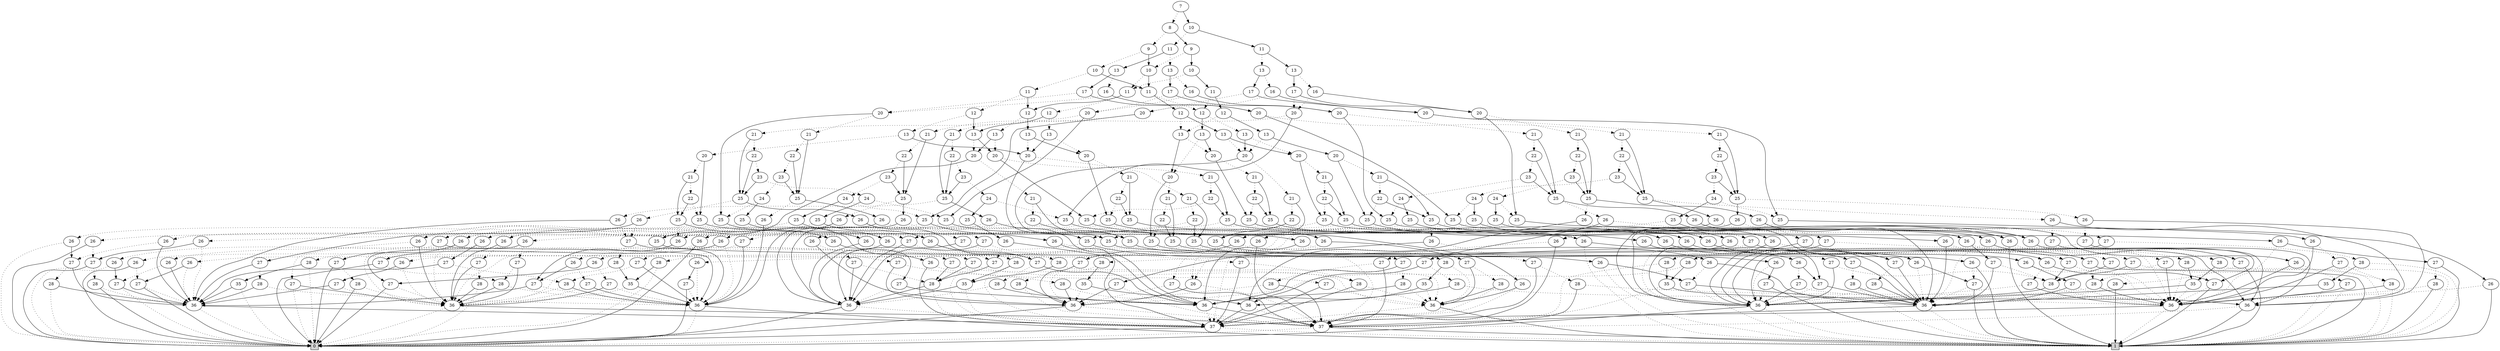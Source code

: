 digraph G {
0 [shape=box, label="0", style=filled, shape=box, height=0.3, width=0.3];
1 [shape=box, label="1", style=filled, shape=box, height=0.3, width=0.3];
27376 [label="7"];
27376 -> 27288 [style=dotted];
27376 -> 27375 [style=filled];
27288 [label="8"];
27288 -> 27277 [style=dotted];
27288 -> 27287 [style=filled];
27277 [label="9"];
27277 -> 27272 [style=dotted];
27277 -> 27276 [style=filled];
27272 [label="10"];
27272 -> 27244 [style=dotted];
27272 -> 27271 [style=filled];
27244 [label="11"];
27244 -> 27235 [style=dotted];
27244 -> 27243 [style=filled];
27235 [label="12"];
27235 -> 27223 [style=dotted];
27235 -> 27234 [style=filled];
27223 [label="13"];
27223 -> 27217 [style=dotted];
27223 -> 27222 [style=filled];
27217 [label="20"];
27217 -> 27216 [style=dotted];
27217 -> 27213 [style=filled];
27216 [label="21"];
27216 -> 27215 [style=dotted];
27216 -> 27214 [style=filled];
27215 [label="22"];
27215 -> 27213 [style=dotted];
27215 -> 27214 [style=filled];
27213 [label="25"];
27213 -> 14768 [style=dotted];
27213 -> 16321 [style=filled];
14768 [label="26"];
14768 -> 14767 [style=dotted];
14768 -> 7104 [style=filled];
14767 [label="27"];
14767 -> 14693 [style=dotted];
14767 -> 7104 [style=filled];
14693 [label="28"];
14693 -> 0 [style=dotted];
14693 -> 7104 [style=filled];
7104 [label="36"];
7104 -> 0 [style=dotted];
7104 -> 77 [style=filled];
77 [label="37"];
77 -> 1 [style=dotted];
77 -> 0 [style=filled];
16321 [label="26"];
16321 -> 16320 [style=dotted];
16321 -> 8288 [style=filled];
16320 [label="27"];
16320 -> 16319 [style=dotted];
16320 -> 8288 [style=filled];
16319 [label="28"];
16319 -> 8279 [style=dotted];
16319 -> 8288 [style=filled];
8279 [label="36"];
8279 -> 77 [style=dotted];
8279 -> 1 [style=filled];
8288 [label="36"];
8288 -> 77 [style=dotted];
8288 -> 76 [style=filled];
76 [label="37"];
76 -> 0 [style=dotted];
76 -> 1 [style=filled];
27214 [label="25"];
27214 -> 23162 [style=dotted];
27214 -> 24140 [style=filled];
23162 [label="26"];
23162 -> 14820 [style=dotted];
23162 -> 18264 [style=filled];
14820 [label="27"];
14820 -> 14819 [style=dotted];
14820 -> 74 [style=filled];
14819 [label="28"];
14819 -> 1317 [style=dotted];
14819 -> 74 [style=filled];
1317 [label="36"];
1317 -> 0 [style=dotted];
1317 -> 76 [style=filled];
74 [label="36"];
74 -> 0 [style=dotted];
74 -> 1 [style=filled];
18264 [label="27"];
18264 -> 74 [style=dotted];
18264 -> 7104 [style=filled];
24140 [label="26"];
24140 -> 24138 [style=dotted];
24140 -> 24139 [style=filled];
24138 [label="27"];
24138 -> 14730 [style=dotted];
24138 -> 1256 [style=filled];
14730 [label="28"];
14730 -> 77 [style=dotted];
14730 -> 1256 [style=filled];
1256 [label="36"];
1256 -> 77 [style=dotted];
1256 -> 0 [style=filled];
24139 [label="27"];
24139 -> 1256 [style=dotted];
24139 -> 8288 [style=filled];
27222 [label="20"];
27222 -> 27221 [style=dotted];
27222 -> 27218 [style=filled];
27221 [label="21"];
27221 -> 27220 [style=dotted];
27221 -> 27219 [style=filled];
27220 [label="22"];
27220 -> 27218 [style=dotted];
27220 -> 27219 [style=filled];
27218 [label="25"];
27218 -> 14790 [style=dotted];
27218 -> 15421 [style=filled];
14790 [label="26"];
14790 -> 14789 [style=dotted];
14790 -> 7104 [style=filled];
14789 [label="27"];
14789 -> 0 [style=dotted];
14789 -> 7104 [style=filled];
15421 [label="26"];
15421 -> 15420 [style=dotted];
15421 -> 7324 [style=filled];
15420 [label="27"];
15420 -> 1 [style=dotted];
15420 -> 7324 [style=filled];
7324 [label="36"];
7324 -> 1 [style=dotted];
7324 -> 76 [style=filled];
27219 [label="25"];
27219 -> 23169 [style=dotted];
27219 -> 23398 [style=filled];
23169 [label="26"];
23169 -> 14805 [style=dotted];
23169 -> 18264 [style=filled];
14805 [label="27"];
14805 -> 1317 [style=dotted];
14805 -> 74 [style=filled];
23398 [label="26"];
23398 -> 15436 [style=dotted];
23398 -> 18803 [style=filled];
15436 [label="27"];
15436 -> 1340 [style=dotted];
15436 -> 75 [style=filled];
1340 [label="36"];
1340 -> 1 [style=dotted];
1340 -> 77 [style=filled];
75 [label="36"];
75 -> 1 [style=dotted];
75 -> 0 [style=filled];
18803 [label="27"];
18803 -> 75 [style=dotted];
18803 -> 7324 [style=filled];
27234 [label="13"];
27234 -> 27228 [style=dotted];
27234 -> 27233 [style=filled];
27228 [label="20"];
27228 -> 27227 [style=dotted];
27228 -> 27224 [style=filled];
27227 [label="21"];
27227 -> 27226 [style=dotted];
27227 -> 27225 [style=filled];
27226 [label="22"];
27226 -> 27224 [style=dotted];
27226 -> 27225 [style=filled];
27224 [label="25"];
27224 -> 14848 [style=dotted];
27224 -> 15479 [style=filled];
14848 [label="26"];
14848 -> 0 [style=dotted];
14848 -> 14789 [style=filled];
15479 [label="26"];
15479 -> 1 [style=dotted];
15479 -> 15420 [style=filled];
27225 [label="25"];
27225 -> 23195 [style=dotted];
27225 -> 23424 [style=filled];
23195 [label="26"];
23195 -> 1317 [style=dotted];
23195 -> 23194 [style=filled];
23194 [label="27"];
23194 -> 1317 [style=dotted];
23194 -> 7104 [style=filled];
23424 [label="26"];
23424 -> 1340 [style=dotted];
23424 -> 23423 [style=filled];
23423 [label="27"];
23423 -> 1340 [style=dotted];
23423 -> 7324 [style=filled];
27233 [label="20"];
27233 -> 27232 [style=dotted];
27233 -> 27229 [style=filled];
27232 [label="21"];
27232 -> 27231 [style=dotted];
27232 -> 27230 [style=filled];
27231 [label="22"];
27231 -> 27229 [style=dotted];
27231 -> 27230 [style=filled];
27229 [label="25"];
27229 -> 14836 [style=dotted];
27229 -> 15467 [style=filled];
14836 [label="26"];
14836 -> 0 [style=dotted];
14836 -> 14767 [style=filled];
15467 [label="26"];
15467 -> 1 [style=dotted];
15467 -> 15398 [style=filled];
15398 [label="27"];
15398 -> 14703 [style=dotted];
15398 -> 7324 [style=filled];
14703 [label="28"];
14703 -> 1 [style=dotted];
14703 -> 7324 [style=filled];
27230 [label="25"];
27230 -> 23186 [style=dotted];
27230 -> 23415 [style=filled];
23186 [label="26"];
23186 -> 1317 [style=dotted];
23186 -> 23185 [style=filled];
23185 [label="27"];
23185 -> 14819 [style=dotted];
23185 -> 7104 [style=filled];
23415 [label="26"];
23415 -> 1340 [style=dotted];
23415 -> 23414 [style=filled];
23414 [label="27"];
23414 -> 15450 [style=dotted];
23414 -> 7324 [style=filled];
15450 [label="28"];
15450 -> 1340 [style=dotted];
15450 -> 75 [style=filled];
27243 [label="12"];
27243 -> 27236 [style=dotted];
27243 -> 27242 [style=filled];
27236 [label="13"];
27236 -> 27233 [style=dotted];
27236 -> 27228 [style=filled];
27242 [label="13"];
27242 -> 27222 [style=dotted];
27242 -> 27241 [style=filled];
27241 [label="20"];
27241 -> 27240 [style=dotted];
27241 -> 27237 [style=filled];
27240 [label="21"];
27240 -> 27239 [style=dotted];
27240 -> 27238 [style=filled];
27239 [label="22"];
27239 -> 27237 [style=dotted];
27239 -> 27238 [style=filled];
27237 [label="25"];
27237 -> 14768 [style=dotted];
27237 -> 15399 [style=filled];
15399 [label="26"];
15399 -> 15398 [style=dotted];
15399 -> 7324 [style=filled];
27238 [label="25"];
27238 -> 23162 [style=dotted];
27238 -> 23391 [style=filled];
23391 [label="26"];
23391 -> 15451 [style=dotted];
23391 -> 18803 [style=filled];
15451 [label="27"];
15451 -> 15450 [style=dotted];
15451 -> 75 [style=filled];
27271 [label="11"];
27271 -> 27267 [style=dotted];
27271 -> 27270 [style=filled];
27267 [label="12"];
27267 -> 27255 [style=dotted];
27267 -> 27266 [style=filled];
27255 [label="13"];
27255 -> 27249 [style=dotted];
27255 -> 27254 [style=filled];
27249 [label="20"];
27249 -> 27248 [style=dotted];
27249 -> 27245 [style=filled];
27248 [label="21"];
27248 -> 27247 [style=dotted];
27248 -> 27246 [style=filled];
27247 [label="22"];
27247 -> 27245 [style=dotted];
27247 -> 27246 [style=filled];
27245 [label="25"];
27245 -> 14782 [style=dotted];
27245 -> 15413 [style=filled];
14782 [label="26"];
14782 -> 14781 [style=dotted];
14782 -> 0 [style=filled];
14781 [label="27"];
14781 -> 14780 [style=dotted];
14781 -> 0 [style=filled];
14780 [label="28"];
14780 -> 7104 [style=dotted];
14780 -> 0 [style=filled];
15413 [label="26"];
15413 -> 15412 [style=dotted];
15413 -> 1 [style=filled];
15412 [label="27"];
15412 -> 15411 [style=dotted];
15412 -> 1 [style=filled];
15411 [label="28"];
15411 -> 7324 [style=dotted];
15411 -> 1 [style=filled];
27246 [label="25"];
27246 -> 18500 [style=dotted];
27246 -> 19039 [style=filled];
18500 [label="26"];
18500 -> 18244 [style=dotted];
18500 -> 13475 [style=filled];
18244 [label="27"];
18244 -> 18243 [style=dotted];
18244 -> 1317 [style=filled];
18243 [label="28"];
18243 -> 74 [style=dotted];
18243 -> 1317 [style=filled];
13475 [label="27"];
13475 -> 1317 [style=dotted];
13475 -> 0 [style=filled];
19039 [label="26"];
19039 -> 18783 [style=dotted];
19039 -> 13056 [style=filled];
18783 [label="27"];
18783 -> 18782 [style=dotted];
18783 -> 1340 [style=filled];
18782 [label="28"];
18782 -> 75 [style=dotted];
18782 -> 1340 [style=filled];
13056 [label="27"];
13056 -> 1340 [style=dotted];
13056 -> 1 [style=filled];
27254 [label="20"];
27254 -> 27253 [style=dotted];
27254 -> 27250 [style=filled];
27253 [label="21"];
27253 -> 27252 [style=dotted];
27253 -> 27251 [style=filled];
27252 [label="22"];
27252 -> 27250 [style=dotted];
27252 -> 27251 [style=filled];
27250 [label="25"];
27250 -> 14797 [style=dotted];
27250 -> 15428 [style=filled];
14797 [label="26"];
14797 -> 14796 [style=dotted];
14797 -> 0 [style=filled];
14796 [label="27"];
14796 -> 7104 [style=dotted];
14796 -> 0 [style=filled];
15428 [label="26"];
15428 -> 15427 [style=dotted];
15428 -> 1 [style=filled];
15427 [label="27"];
15427 -> 7324 [style=dotted];
15427 -> 1 [style=filled];
27251 [label="25"];
27251 -> 18492 [style=dotted];
27251 -> 19031 [style=filled];
18492 [label="26"];
18492 -> 18254 [style=dotted];
18492 -> 13475 [style=filled];
18254 [label="27"];
18254 -> 74 [style=dotted];
18254 -> 1317 [style=filled];
19031 [label="26"];
19031 -> 18793 [style=dotted];
19031 -> 13056 [style=filled];
18793 [label="27"];
18793 -> 75 [style=dotted];
18793 -> 1340 [style=filled];
27266 [label="13"];
27266 -> 27260 [style=dotted];
27266 -> 27265 [style=filled];
27260 [label="20"];
27260 -> 27259 [style=dotted];
27260 -> 27256 [style=filled];
27259 [label="21"];
27259 -> 27258 [style=dotted];
27259 -> 27257 [style=filled];
27258 [label="22"];
27258 -> 27256 [style=dotted];
27258 -> 27257 [style=filled];
27256 [label="25"];
27256 -> 14812 [style=dotted];
27256 -> 15443 [style=filled];
14812 [label="26"];
14812 -> 7104 [style=dotted];
14812 -> 14796 [style=filled];
15443 [label="26"];
15443 -> 7324 [style=dotted];
15443 -> 15427 [style=filled];
27257 [label="25"];
27257 -> 18458 [style=dotted];
27257 -> 18997 [style=filled];
18458 [label="26"];
18458 -> 74 [style=dotted];
18458 -> 18457 [style=filled];
18457 [label="27"];
18457 -> 74 [style=dotted];
18457 -> 0 [style=filled];
18997 [label="26"];
18997 -> 75 [style=dotted];
18997 -> 18996 [style=filled];
18996 [label="27"];
18996 -> 75 [style=dotted];
18996 -> 1 [style=filled];
27265 [label="20"];
27265 -> 27264 [style=dotted];
27265 -> 27261 [style=filled];
27264 [label="21"];
27264 -> 27263 [style=dotted];
27264 -> 27262 [style=filled];
27263 [label="22"];
27263 -> 27261 [style=dotted];
27263 -> 27262 [style=filled];
27261 [label="25"];
27261 -> 14827 [style=dotted];
27261 -> 15458 [style=filled];
14827 [label="26"];
14827 -> 7104 [style=dotted];
14827 -> 14781 [style=filled];
15458 [label="26"];
15458 -> 7324 [style=dotted];
15458 -> 15412 [style=filled];
27262 [label="25"];
27262 -> 18467 [style=dotted];
27262 -> 19006 [style=filled];
18467 [label="26"];
18467 -> 74 [style=dotted];
18467 -> 18466 [style=filled];
18466 [label="27"];
18466 -> 18243 [style=dotted];
18466 -> 0 [style=filled];
19006 [label="26"];
19006 -> 75 [style=dotted];
19006 -> 19005 [style=filled];
19005 [label="27"];
19005 -> 18782 [style=dotted];
19005 -> 1 [style=filled];
27270 [label="12"];
27270 -> 27268 [style=dotted];
27270 -> 27269 [style=filled];
27268 [label="13"];
27268 -> 27265 [style=dotted];
27268 -> 27260 [style=filled];
27269 [label="13"];
27269 -> 27254 [style=dotted];
27269 -> 27249 [style=filled];
27276 [label="10"];
27276 -> 27275 [style=dotted];
27276 -> 27271 [style=filled];
27275 [label="11"];
27275 -> 27274 [style=dotted];
27275 -> 27243 [style=filled];
27274 [label="12"];
27274 -> 27273 [style=dotted];
27274 -> 27234 [style=filled];
27273 [label="13"];
27273 -> 27241 [style=dotted];
27273 -> 27222 [style=filled];
27287 [label="9"];
27287 -> 27276 [style=dotted];
27287 -> 27286 [style=filled];
27286 [label="10"];
27286 -> 27275 [style=dotted];
27286 -> 27285 [style=filled];
27285 [label="11"];
27285 -> 27267 [style=dotted];
27285 -> 27284 [style=filled];
27284 [label="12"];
27284 -> 27268 [style=dotted];
27284 -> 27283 [style=filled];
27283 [label="13"];
27283 -> 27254 [style=dotted];
27283 -> 27282 [style=filled];
27282 [label="20"];
27282 -> 27281 [style=dotted];
27282 -> 27278 [style=filled];
27281 [label="21"];
27281 -> 27280 [style=dotted];
27281 -> 27279 [style=filled];
27280 [label="22"];
27280 -> 27278 [style=dotted];
27280 -> 27279 [style=filled];
27278 [label="25"];
27278 -> 23787 [style=dotted];
27278 -> 15413 [style=filled];
23787 [label="26"];
23787 -> 23786 [style=dotted];
23787 -> 8274 [style=filled];
23786 [label="27"];
23786 -> 23785 [style=dotted];
23786 -> 8274 [style=filled];
23785 [label="28"];
23785 -> 8292 [style=dotted];
23785 -> 8274 [style=filled];
8292 [label="36"];
8292 -> 76 [style=dotted];
8292 -> 77 [style=filled];
8274 [label="36"];
8274 -> 76 [style=dotted];
8274 -> 0 [style=filled];
27279 [label="25"];
27279 -> 25511 [style=dotted];
27279 -> 19039 [style=filled];
25511 [label="26"];
25511 -> 25510 [style=dotted];
25511 -> 13180 [style=filled];
25510 [label="27"];
25510 -> 25509 [style=dotted];
25510 -> 76 [style=filled];
25509 [label="28"];
25509 -> 1258 [style=dotted];
25509 -> 76 [style=filled];
1258 [label="36"];
1258 -> 76 [style=dotted];
1258 -> 1 [style=filled];
13180 [label="27"];
13180 -> 76 [style=dotted];
13180 -> 8274 [style=filled];
27375 [label="10"];
27375 -> 27333 [style=dotted];
27375 -> 27374 [style=filled];
27333 [label="11"];
27333 -> 27309 [style=dotted];
27333 -> 27332 [style=filled];
27309 [label="13"];
27309 -> 27307 [style=dotted];
27309 -> 27308 [style=filled];
27307 [label="16"];
27307 -> 27297 [style=dotted];
27307 -> 27306 [style=filled];
27297 [label="20"];
27297 -> 27296 [style=dotted];
27297 -> 27289 [style=filled];
27296 [label="21"];
27296 -> 27295 [style=dotted];
27296 -> 27293 [style=filled];
27295 [label="22"];
27295 -> 27294 [style=dotted];
27295 -> 27293 [style=filled];
27294 [label="23"];
27294 -> 27292 [style=dotted];
27294 -> 27293 [style=filled];
27292 [label="24"];
27292 -> 27289 [style=dotted];
27292 -> 27291 [style=filled];
27289 [label="25"];
27289 -> 13469 [style=dotted];
27289 -> 14539 [style=filled];
13469 [label="26"];
13469 -> 1317 [style=dotted];
13469 -> 13468 [style=filled];
13468 [label="27"];
13468 -> 13467 [style=dotted];
13468 -> 0 [style=filled];
13467 [label="28"];
13467 -> 1317 [style=dotted];
13467 -> 0 [style=filled];
14539 [label="26"];
14539 -> 77 [style=dotted];
14539 -> 14538 [style=filled];
14538 [label="27"];
14538 -> 14537 [style=dotted];
14538 -> 8279 [style=filled];
14537 [label="28"];
14537 -> 77 [style=dotted];
14537 -> 8279 [style=filled];
27291 [label="25"];
27291 -> 13469 [style=dotted];
27291 -> 27290 [style=filled];
27290 [label="26"];
27290 -> 14731 [style=dotted];
27290 -> 21784 [style=filled];
14731 [label="27"];
14731 -> 77 [style=dotted];
14731 -> 14730 [style=filled];
21784 [label="27"];
21784 -> 21783 [style=dotted];
21784 -> 8288 [style=filled];
21783 [label="28"];
21783 -> 1256 [style=dotted];
21783 -> 8288 [style=filled];
27293 [label="25"];
27293 -> 26580 [style=dotted];
27293 -> 26922 [style=filled];
26580 [label="26"];
26580 -> 26567 [style=dotted];
26580 -> 20929 [style=filled];
26567 [label="27"];
26567 -> 15373 [style=dotted];
26567 -> 74 [style=filled];
15373 [label="28"];
15373 -> 1317 [style=dotted];
15373 -> 15372 [style=filled];
15372 [label="35"];
15372 -> 1317 [style=dotted];
15372 -> 74 [style=filled];
20929 [label="27"];
20929 -> 20928 [style=dotted];
20929 -> 7104 [style=filled];
20928 [label="28"];
20928 -> 74 [style=dotted];
20928 -> 7104 [style=filled];
26922 [label="26"];
26922 -> 26921 [style=dotted];
26922 -> 21784 [style=filled];
26921 [label="27"];
26921 -> 21809 [style=dotted];
26921 -> 1256 [style=filled];
21809 [label="28"];
21809 -> 77 [style=dotted];
21809 -> 19983 [style=filled];
19983 [label="35"];
19983 -> 77 [style=dotted];
19983 -> 1256 [style=filled];
27306 [label="20"];
27306 -> 27305 [style=dotted];
27306 -> 27298 [style=filled];
27305 [label="21"];
27305 -> 27304 [style=dotted];
27305 -> 27302 [style=filled];
27304 [label="22"];
27304 -> 27303 [style=dotted];
27304 -> 27302 [style=filled];
27303 [label="23"];
27303 -> 27301 [style=dotted];
27303 -> 27302 [style=filled];
27301 [label="24"];
27301 -> 27298 [style=dotted];
27301 -> 27300 [style=filled];
27298 [label="25"];
27298 -> 14332 [style=dotted];
27298 -> 13050 [style=filled];
14332 [label="26"];
14332 -> 76 [style=dotted];
14332 -> 14331 [style=filled];
14331 [label="27"];
14331 -> 14330 [style=dotted];
14331 -> 8274 [style=filled];
14330 [label="28"];
14330 -> 76 [style=dotted];
14330 -> 8274 [style=filled];
13050 [label="26"];
13050 -> 1340 [style=dotted];
13050 -> 13049 [style=filled];
13049 [label="27"];
13049 -> 13048 [style=dotted];
13049 -> 1 [style=filled];
13048 [label="28"];
13048 -> 1340 [style=dotted];
13048 -> 1 [style=filled];
27300 [label="25"];
27300 -> 14332 [style=dotted];
27300 -> 27299 [style=filled];
27299 [label="26"];
27299 -> 26247 [style=dotted];
27299 -> 21114 [style=filled];
26247 [label="27"];
26247 -> 1340 [style=dotted];
26247 -> 15450 [style=filled];
21114 [label="27"];
21114 -> 21113 [style=dotted];
21114 -> 7324 [style=filled];
21113 [label="28"];
21113 -> 75 [style=dotted];
21113 -> 7324 [style=filled];
27302 [label="25"];
27302 -> 26780 [style=dotted];
27302 -> 26659 [style=filled];
26780 [label="26"];
26780 -> 26779 [style=dotted];
26780 -> 21403 [style=filled];
26779 [label="27"];
26779 -> 21428 [style=dotted];
26779 -> 1258 [style=filled];
21428 [label="28"];
21428 -> 76 [style=dotted];
21428 -> 19652 [style=filled];
19652 [label="35"];
19652 -> 76 [style=dotted];
19652 -> 1258 [style=filled];
21403 [label="27"];
21403 -> 21402 [style=dotted];
21403 -> 8292 [style=filled];
21402 [label="28"];
21402 -> 1258 [style=dotted];
21402 -> 8292 [style=filled];
26659 [label="26"];
26659 -> 26658 [style=dotted];
26659 -> 21114 [style=filled];
26658 [label="27"];
26658 -> 16004 [style=dotted];
26658 -> 75 [style=filled];
16004 [label="28"];
16004 -> 1340 [style=dotted];
16004 -> 16003 [style=filled];
16003 [label="35"];
16003 -> 1340 [style=dotted];
16003 -> 75 [style=filled];
27308 [label="17"];
27308 -> 27297 [style=dotted];
27308 -> 27306 [style=filled];
27332 [label="13"];
27332 -> 27330 [style=dotted];
27332 -> 27331 [style=filled];
27330 [label="16"];
27330 -> 27319 [style=dotted];
27330 -> 27329 [style=filled];
27319 [label="20"];
27319 -> 27318 [style=dotted];
27319 -> 27310 [style=filled];
27318 [label="21"];
27318 -> 27317 [style=dotted];
27318 -> 27315 [style=filled];
27317 [label="22"];
27317 -> 27316 [style=dotted];
27317 -> 27315 [style=filled];
27316 [label="23"];
27316 -> 27314 [style=dotted];
27316 -> 27315 [style=filled];
27314 [label="24"];
27314 -> 27310 [style=dotted];
27314 -> 27313 [style=filled];
27310 [label="25"];
27310 -> 13682 [style=dotted];
27310 -> 21832 [style=filled];
13682 [label="26"];
13682 -> 12518 [style=dotted];
13682 -> 1317 [style=filled];
12518 [label="27"];
12518 -> 0 [style=dotted];
12518 -> 1317 [style=filled];
21832 [label="26"];
21832 -> 17867 [style=dotted];
21832 -> 77 [style=filled];
17867 [label="27"];
17867 -> 8279 [style=dotted];
17867 -> 77 [style=filled];
27313 [label="25"];
27313 -> 13682 [style=dotted];
27313 -> 27312 [style=filled];
27312 [label="26"];
27312 -> 27311 [style=dotted];
27312 -> 1256 [style=filled];
27311 [label="27"];
27311 -> 8279 [style=dotted];
27311 -> 14730 [style=filled];
27315 [label="25"];
27315 -> 26594 [style=dotted];
27315 -> 26940 [style=filled];
26594 [label="26"];
26594 -> 26593 [style=dotted];
26594 -> 74 [style=filled];
26593 [label="27"];
26593 -> 15358 [style=dotted];
26593 -> 74 [style=filled];
15358 [label="28"];
15358 -> 0 [style=dotted];
15358 -> 7105 [style=filled];
7105 [label="35"];
7105 -> 0 [style=dotted];
7105 -> 7104 [style=filled];
26940 [label="26"];
26940 -> 26939 [style=dotted];
26940 -> 1256 [style=filled];
26939 [label="27"];
26939 -> 21763 [style=dotted];
26939 -> 1256 [style=filled];
21763 [label="28"];
21763 -> 8279 [style=dotted];
21763 -> 19967 [style=filled];
19967 [label="35"];
19967 -> 8279 [style=dotted];
19967 -> 8288 [style=filled];
27329 [label="20"];
27329 -> 27328 [style=dotted];
27329 -> 27320 [style=filled];
27328 [label="21"];
27328 -> 27327 [style=dotted];
27328 -> 27325 [style=filled];
27327 [label="22"];
27327 -> 27326 [style=dotted];
27327 -> 27325 [style=filled];
27326 [label="23"];
27326 -> 27324 [style=dotted];
27326 -> 27325 [style=filled];
27324 [label="24"];
27324 -> 27320 [style=dotted];
27324 -> 27323 [style=filled];
27320 [label="25"];
27320 -> 21451 [style=dotted];
27320 -> 13710 [style=filled];
21451 [label="26"];
21451 -> 17472 [style=dotted];
21451 -> 76 [style=filled];
17472 [label="27"];
17472 -> 8274 [style=dotted];
17472 -> 76 [style=filled];
13710 [label="26"];
13710 -> 12527 [style=dotted];
13710 -> 1340 [style=filled];
12527 [label="27"];
12527 -> 1 [style=dotted];
12527 -> 1340 [style=filled];
27323 [label="25"];
27323 -> 21451 [style=dotted];
27323 -> 27322 [style=filled];
27322 [label="26"];
27322 -> 27321 [style=dotted];
27322 -> 75 [style=filled];
27321 [label="27"];
27321 -> 1 [style=dotted];
27321 -> 15450 [style=filled];
27325 [label="25"];
27325 -> 26798 [style=dotted];
27325 -> 26672 [style=filled];
26798 [label="26"];
26798 -> 26797 [style=dotted];
26798 -> 1258 [style=filled];
26797 [label="27"];
26797 -> 21382 [style=dotted];
26797 -> 1258 [style=filled];
21382 [label="28"];
21382 -> 8274 [style=dotted];
21382 -> 19636 [style=filled];
19636 [label="35"];
19636 -> 8274 [style=dotted];
19636 -> 8292 [style=filled];
26672 [label="26"];
26672 -> 26671 [style=dotted];
26672 -> 75 [style=filled];
26671 [label="27"];
26671 -> 15989 [style=dotted];
26671 -> 75 [style=filled];
15989 [label="28"];
15989 -> 1 [style=dotted];
15989 -> 7325 [style=filled];
7325 [label="35"];
7325 -> 1 [style=dotted];
7325 -> 7324 [style=filled];
27331 [label="17"];
27331 -> 27319 [style=dotted];
27331 -> 27329 [style=filled];
27374 [label="11"];
27374 -> 27352 [style=dotted];
27374 -> 27373 [style=filled];
27352 [label="13"];
27352 -> 27350 [style=dotted];
27352 -> 27351 [style=filled];
27350 [label="16"];
27350 -> 27341 [style=dotted];
27350 -> 27349 [style=filled];
27341 [label="20"];
27341 -> 27340 [style=dotted];
27341 -> 27334 [style=filled];
27340 [label="21"];
27340 -> 27339 [style=dotted];
27340 -> 27337 [style=filled];
27339 [label="22"];
27339 -> 27338 [style=dotted];
27339 -> 27337 [style=filled];
27338 [label="23"];
27338 -> 27336 [style=dotted];
27338 -> 27337 [style=filled];
27336 [label="24"];
27336 -> 27334 [style=dotted];
27336 -> 27335 [style=filled];
27334 [label="25"];
27334 -> 13485 [style=dotted];
27334 -> 16563 [style=filled];
13485 [label="26"];
13485 -> 13484 [style=dotted];
13485 -> 1317 [style=filled];
13484 [label="27"];
13484 -> 13483 [style=dotted];
13484 -> 1317 [style=filled];
13483 [label="28"];
13483 -> 0 [style=dotted];
13483 -> 1317 [style=filled];
16563 [label="26"];
16563 -> 14530 [style=dotted];
16563 -> 77 [style=filled];
14530 [label="27"];
14530 -> 14529 [style=dotted];
14530 -> 77 [style=filled];
14529 [label="28"];
14529 -> 8279 [style=dotted];
14529 -> 77 [style=filled];
27335 [label="25"];
27335 -> 13485 [style=dotted];
27335 -> 26285 [style=filled];
26285 [label="26"];
26285 -> 26284 [style=dotted];
26285 -> 1256 [style=filled];
26284 [label="27"];
26284 -> 14529 [style=dotted];
26284 -> 14730 [style=filled];
27337 [label="25"];
27337 -> 26612 [style=dotted];
27337 -> 26960 [style=filled];
26612 [label="26"];
26612 -> 26611 [style=dotted];
26612 -> 74 [style=filled];
26611 [label="27"];
26611 -> 26610 [style=dotted];
26611 -> 74 [style=filled];
26610 [label="28"];
26610 -> 0 [style=dotted];
26610 -> 15372 [style=filled];
26960 [label="26"];
26960 -> 26959 [style=dotted];
26960 -> 1256 [style=filled];
26959 [label="27"];
26959 -> 26958 [style=dotted];
26959 -> 1256 [style=filled];
26958 [label="28"];
26958 -> 8279 [style=dotted];
26958 -> 19983 [style=filled];
27349 [label="20"];
27349 -> 27348 [style=dotted];
27349 -> 27342 [style=filled];
27348 [label="21"];
27348 -> 27347 [style=dotted];
27348 -> 27345 [style=filled];
27347 [label="22"];
27347 -> 27346 [style=dotted];
27347 -> 27345 [style=filled];
27346 [label="23"];
27346 -> 27344 [style=dotted];
27346 -> 27345 [style=filled];
27344 [label="24"];
27344 -> 27342 [style=dotted];
27344 -> 27343 [style=filled];
27342 [label="25"];
27342 -> 16302 [style=dotted];
27342 -> 13066 [style=filled];
16302 [label="26"];
16302 -> 14222 [style=dotted];
16302 -> 76 [style=filled];
14222 [label="27"];
14222 -> 14221 [style=dotted];
14222 -> 76 [style=filled];
14221 [label="28"];
14221 -> 8274 [style=dotted];
14221 -> 76 [style=filled];
13066 [label="26"];
13066 -> 13065 [style=dotted];
13066 -> 1340 [style=filled];
13065 [label="27"];
13065 -> 13064 [style=dotted];
13065 -> 1340 [style=filled];
13064 [label="28"];
13064 -> 1 [style=dotted];
13064 -> 1340 [style=filled];
27343 [label="25"];
27343 -> 16302 [style=dotted];
27343 -> 26295 [style=filled];
26295 [label="26"];
26295 -> 26294 [style=dotted];
26295 -> 75 [style=filled];
26294 [label="27"];
26294 -> 13064 [style=dotted];
26294 -> 15450 [style=filled];
27345 [label="25"];
27345 -> 26818 [style=dotted];
27345 -> 26690 [style=filled];
26818 [label="26"];
26818 -> 26817 [style=dotted];
26818 -> 1258 [style=filled];
26817 [label="27"];
26817 -> 26816 [style=dotted];
26817 -> 1258 [style=filled];
26816 [label="28"];
26816 -> 8274 [style=dotted];
26816 -> 19652 [style=filled];
26690 [label="26"];
26690 -> 26689 [style=dotted];
26690 -> 75 [style=filled];
26689 [label="27"];
26689 -> 26688 [style=dotted];
26689 -> 75 [style=filled];
26688 [label="28"];
26688 -> 1 [style=dotted];
26688 -> 16003 [style=filled];
27351 [label="17"];
27351 -> 27341 [style=dotted];
27351 -> 27349 [style=filled];
27373 [label="13"];
27373 -> 27371 [style=dotted];
27373 -> 27372 [style=filled];
27371 [label="16"];
27371 -> 27361 [style=dotted];
27371 -> 27370 [style=filled];
27361 [label="20"];
27361 -> 27360 [style=dotted];
27361 -> 27353 [style=filled];
27360 [label="21"];
27360 -> 27359 [style=dotted];
27360 -> 27357 [style=filled];
27359 [label="22"];
27359 -> 27358 [style=dotted];
27359 -> 27357 [style=filled];
27358 [label="23"];
27358 -> 27356 [style=dotted];
27358 -> 27357 [style=filled];
27356 [label="24"];
27356 -> 27353 [style=dotted];
27356 -> 27355 [style=filled];
27353 [label="25"];
27353 -> 13695 [style=dotted];
27353 -> 21900 [style=filled];
13695 [label="26"];
13695 -> 1317 [style=dotted];
13695 -> 0 [style=filled];
21900 [label="26"];
21900 -> 77 [style=dotted];
21900 -> 8279 [style=filled];
27355 [label="25"];
27355 -> 13695 [style=dotted];
27355 -> 27354 [style=filled];
27354 [label="26"];
27354 -> 14731 [style=dotted];
27354 -> 8288 [style=filled];
27357 [label="25"];
27357 -> 26621 [style=dotted];
27357 -> 26978 [style=filled];
26621 [label="26"];
26621 -> 26567 [style=dotted];
26621 -> 7104 [style=filled];
26978 [label="26"];
26978 -> 26921 [style=dotted];
26978 -> 8288 [style=filled];
27370 [label="20"];
27370 -> 27369 [style=dotted];
27370 -> 27362 [style=filled];
27369 [label="21"];
27369 -> 27368 [style=dotted];
27369 -> 27366 [style=filled];
27368 [label="22"];
27368 -> 27367 [style=dotted];
27368 -> 27366 [style=filled];
27367 [label="23"];
27367 -> 27365 [style=dotted];
27367 -> 27366 [style=filled];
27365 [label="24"];
27365 -> 27362 [style=dotted];
27365 -> 27364 [style=filled];
27362 [label="25"];
27362 -> 21519 [style=dotted];
27362 -> 13723 [style=filled];
21519 [label="26"];
21519 -> 76 [style=dotted];
21519 -> 8274 [style=filled];
13723 [label="26"];
13723 -> 1340 [style=dotted];
13723 -> 1 [style=filled];
27364 [label="25"];
27364 -> 21519 [style=dotted];
27364 -> 27363 [style=filled];
27363 [label="26"];
27363 -> 26247 [style=dotted];
27363 -> 7324 [style=filled];
27366 [label="25"];
27366 -> 26836 [style=dotted];
27366 -> 26699 [style=filled];
26836 [label="26"];
26836 -> 26779 [style=dotted];
26836 -> 8292 [style=filled];
26699 [label="26"];
26699 -> 26658 [style=dotted];
26699 -> 7324 [style=filled];
27372 [label="17"];
27372 -> 27361 [style=dotted];
27372 -> 27370 [style=filled];
}
